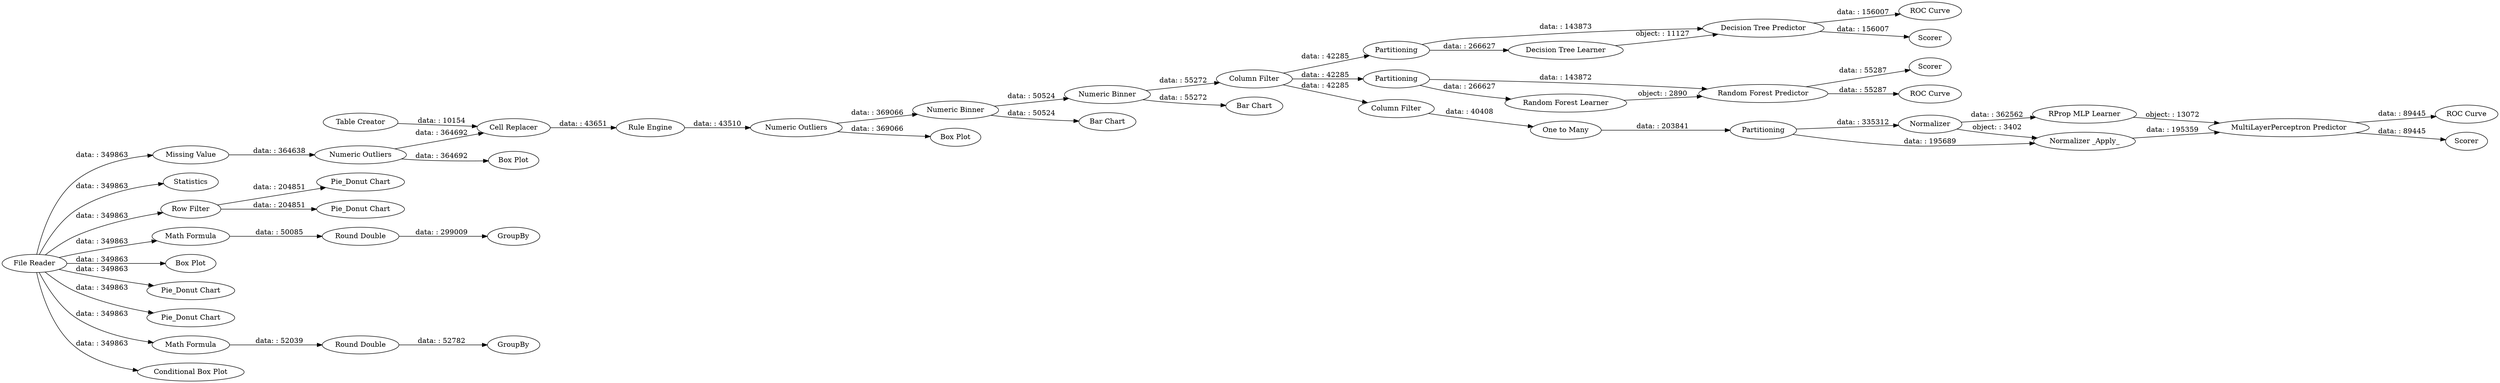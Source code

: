 digraph {
	"-4603462701438899534_82" [label="Random Forest Predictor"]
	"-4603462701438899534_75" [label="RProp MLP Learner"]
	"-4603462701438899534_53" [label="Numeric Binner"]
	"-4603462701438899534_18" [label="Round Double"]
	"-4603462701438899534_77" [label="ROC Curve"]
	"-4603462701438899534_78" [label=Scorer]
	"-4603462701438899534_69" [label="ROC Curve"]
	"-4603462701438899534_40" [label="Missing Value"]
	"-4603462701438899534_59" [label="Box Plot"]
	"-4603462701438899534_68" [label=Scorer]
	"-4603462701438899534_83" [label=Scorer]
	"-4603462701438899534_88" [label="One to Many"]
	"-4603462701438899534_56" [label="Table Creator"]
	"-4603462701438899534_52" [label="Rule Engine"]
	"-4603462701438899534_84" [label="ROC Curve"]
	"-4603462701438899534_64" [label=Partitioning]
	"-4603462701438899534_51" [label="Numeric Outliers"]
	"-4603462701438899534_39" [label=Statistics]
	"-4603462701438899534_55" [label="Numeric Binner"]
	"-4603462701438899534_79" [label=Partitioning]
	"-4603462701438899534_76" [label="MultiLayerPerceptron Predictor"]
	"-4603462701438899534_27" [label="Row Filter"]
	"-4603462701438899534_29" [label="Pie_Donut Chart"]
	"-4603462701438899534_66" [label="Decision Tree Predictor"]
	"-4603462701438899534_61" [label="Column Filter"]
	"-4603462701438899534_10" [label="Math Formula"]
	"-4603462701438899534_73" [label=Normalizer]
	"-4603462701438899534_25" [label="Pie_Donut Chart"]
	"-4603462701438899534_45" [label="Cell Replacer"]
	"-4603462701438899534_22" [label=GroupBy]
	"-4603462701438899534_23" [label="Round Double"]
	"-4603462701438899534_41" [label="Box Plot"]
	"-4603462701438899534_28" [label="Pie_Donut Chart"]
	"-4603462701438899534_60" [label="Box Plot"]
	"-4603462701438899534_86" [label="Bar Chart"]
	"-4603462701438899534_2" [label="Pie_Donut Chart"]
	"-4603462701438899534_5" [label="Math Formula"]
	"-4603462701438899534_65" [label="Decision Tree Learner"]
	"-4603462701438899534_81" [label="Random Forest Learner"]
	"-4603462701438899534_58" [label="Numeric Outliers"]
	"-4603462701438899534_71" [label=Partitioning]
	"-4603462701438899534_74" [label="Normalizer _Apply_"]
	"-4603462701438899534_87" [label="Column Filter"]
	"-4603462701438899534_85" [label="Bar Chart"]
	"-4603462701438899534_1" [label="File Reader"]
	"-4603462701438899534_63" [label="Conditional Box Plot"]
	"-4603462701438899534_21" [label=GroupBy]
	"-4603462701438899534_23" -> "-4603462701438899534_22" [label="data: : 299009"]
	"-4603462701438899534_66" -> "-4603462701438899534_68" [label="data: : 156007"]
	"-4603462701438899534_87" -> "-4603462701438899534_88" [label="data: : 40408"]
	"-4603462701438899534_1" -> "-4603462701438899534_2" [label="data: : 349863"]
	"-4603462701438899534_53" -> "-4603462701438899534_61" [label="data: : 55272"]
	"-4603462701438899534_73" -> "-4603462701438899534_75" [label="data: : 362562"]
	"-4603462701438899534_10" -> "-4603462701438899534_23" [label="data: : 50085"]
	"-4603462701438899534_40" -> "-4603462701438899534_58" [label="data: : 364638"]
	"-4603462701438899534_88" -> "-4603462701438899534_71" [label="data: : 203841"]
	"-4603462701438899534_65" -> "-4603462701438899534_66" [label="object: : 11127"]
	"-4603462701438899534_76" -> "-4603462701438899534_78" [label="data: : 89445"]
	"-4603462701438899534_1" -> "-4603462701438899534_40" [label="data: : 349863"]
	"-4603462701438899534_1" -> "-4603462701438899534_10" [label="data: : 349863"]
	"-4603462701438899534_1" -> "-4603462701438899534_39" [label="data: : 349863"]
	"-4603462701438899534_66" -> "-4603462701438899534_69" [label="data: : 156007"]
	"-4603462701438899534_71" -> "-4603462701438899534_74" [label="data: : 195689"]
	"-4603462701438899534_75" -> "-4603462701438899534_76" [label="object: : 13072"]
	"-4603462701438899534_18" -> "-4603462701438899534_21" [label="data: : 52782"]
	"-4603462701438899534_51" -> "-4603462701438899534_60" [label="data: : 369066"]
	"-4603462701438899534_27" -> "-4603462701438899534_29" [label="data: : 204851"]
	"-4603462701438899534_51" -> "-4603462701438899534_55" [label="data: : 369066"]
	"-4603462701438899534_5" -> "-4603462701438899534_18" [label="data: : 52039"]
	"-4603462701438899534_1" -> "-4603462701438899534_28" [label="data: : 349863"]
	"-4603462701438899534_56" -> "-4603462701438899534_45" [label="data: : 10154"]
	"-4603462701438899534_55" -> "-4603462701438899534_53" [label="data: : 50524"]
	"-4603462701438899534_61" -> "-4603462701438899534_87" [label="data: : 42285"]
	"-4603462701438899534_1" -> "-4603462701438899534_5" [label="data: : 349863"]
	"-4603462701438899534_58" -> "-4603462701438899534_45" [label="data: : 364692"]
	"-4603462701438899534_76" -> "-4603462701438899534_77" [label="data: : 89445"]
	"-4603462701438899534_27" -> "-4603462701438899534_25" [label="data: : 204851"]
	"-4603462701438899534_81" -> "-4603462701438899534_82" [label="object: : 2890"]
	"-4603462701438899534_1" -> "-4603462701438899534_41" [label="data: : 349863"]
	"-4603462701438899534_82" -> "-4603462701438899534_83" [label="data: : 55287"]
	"-4603462701438899534_52" -> "-4603462701438899534_51" [label="data: : 43510"]
	"-4603462701438899534_74" -> "-4603462701438899534_76" [label="data: : 195359"]
	"-4603462701438899534_53" -> "-4603462701438899534_86" [label="data: : 55272"]
	"-4603462701438899534_61" -> "-4603462701438899534_79" [label="data: : 42285"]
	"-4603462701438899534_73" -> "-4603462701438899534_74" [label="object: : 3402"]
	"-4603462701438899534_64" -> "-4603462701438899534_65" [label="data: : 266627"]
	"-4603462701438899534_1" -> "-4603462701438899534_27" [label="data: : 349863"]
	"-4603462701438899534_82" -> "-4603462701438899534_84" [label="data: : 55287"]
	"-4603462701438899534_1" -> "-4603462701438899534_63" [label="data: : 349863"]
	"-4603462701438899534_58" -> "-4603462701438899534_59" [label="data: : 364692"]
	"-4603462701438899534_79" -> "-4603462701438899534_82" [label="data: : 143872"]
	"-4603462701438899534_45" -> "-4603462701438899534_52" [label="data: : 43651"]
	"-4603462701438899534_64" -> "-4603462701438899534_66" [label="data: : 143873"]
	"-4603462701438899534_79" -> "-4603462701438899534_81" [label="data: : 266627"]
	"-4603462701438899534_61" -> "-4603462701438899534_64" [label="data: : 42285"]
	"-4603462701438899534_71" -> "-4603462701438899534_73" [label="data: : 335312"]
	"-4603462701438899534_55" -> "-4603462701438899534_85" [label="data: : 50524"]
	rankdir=LR
}
